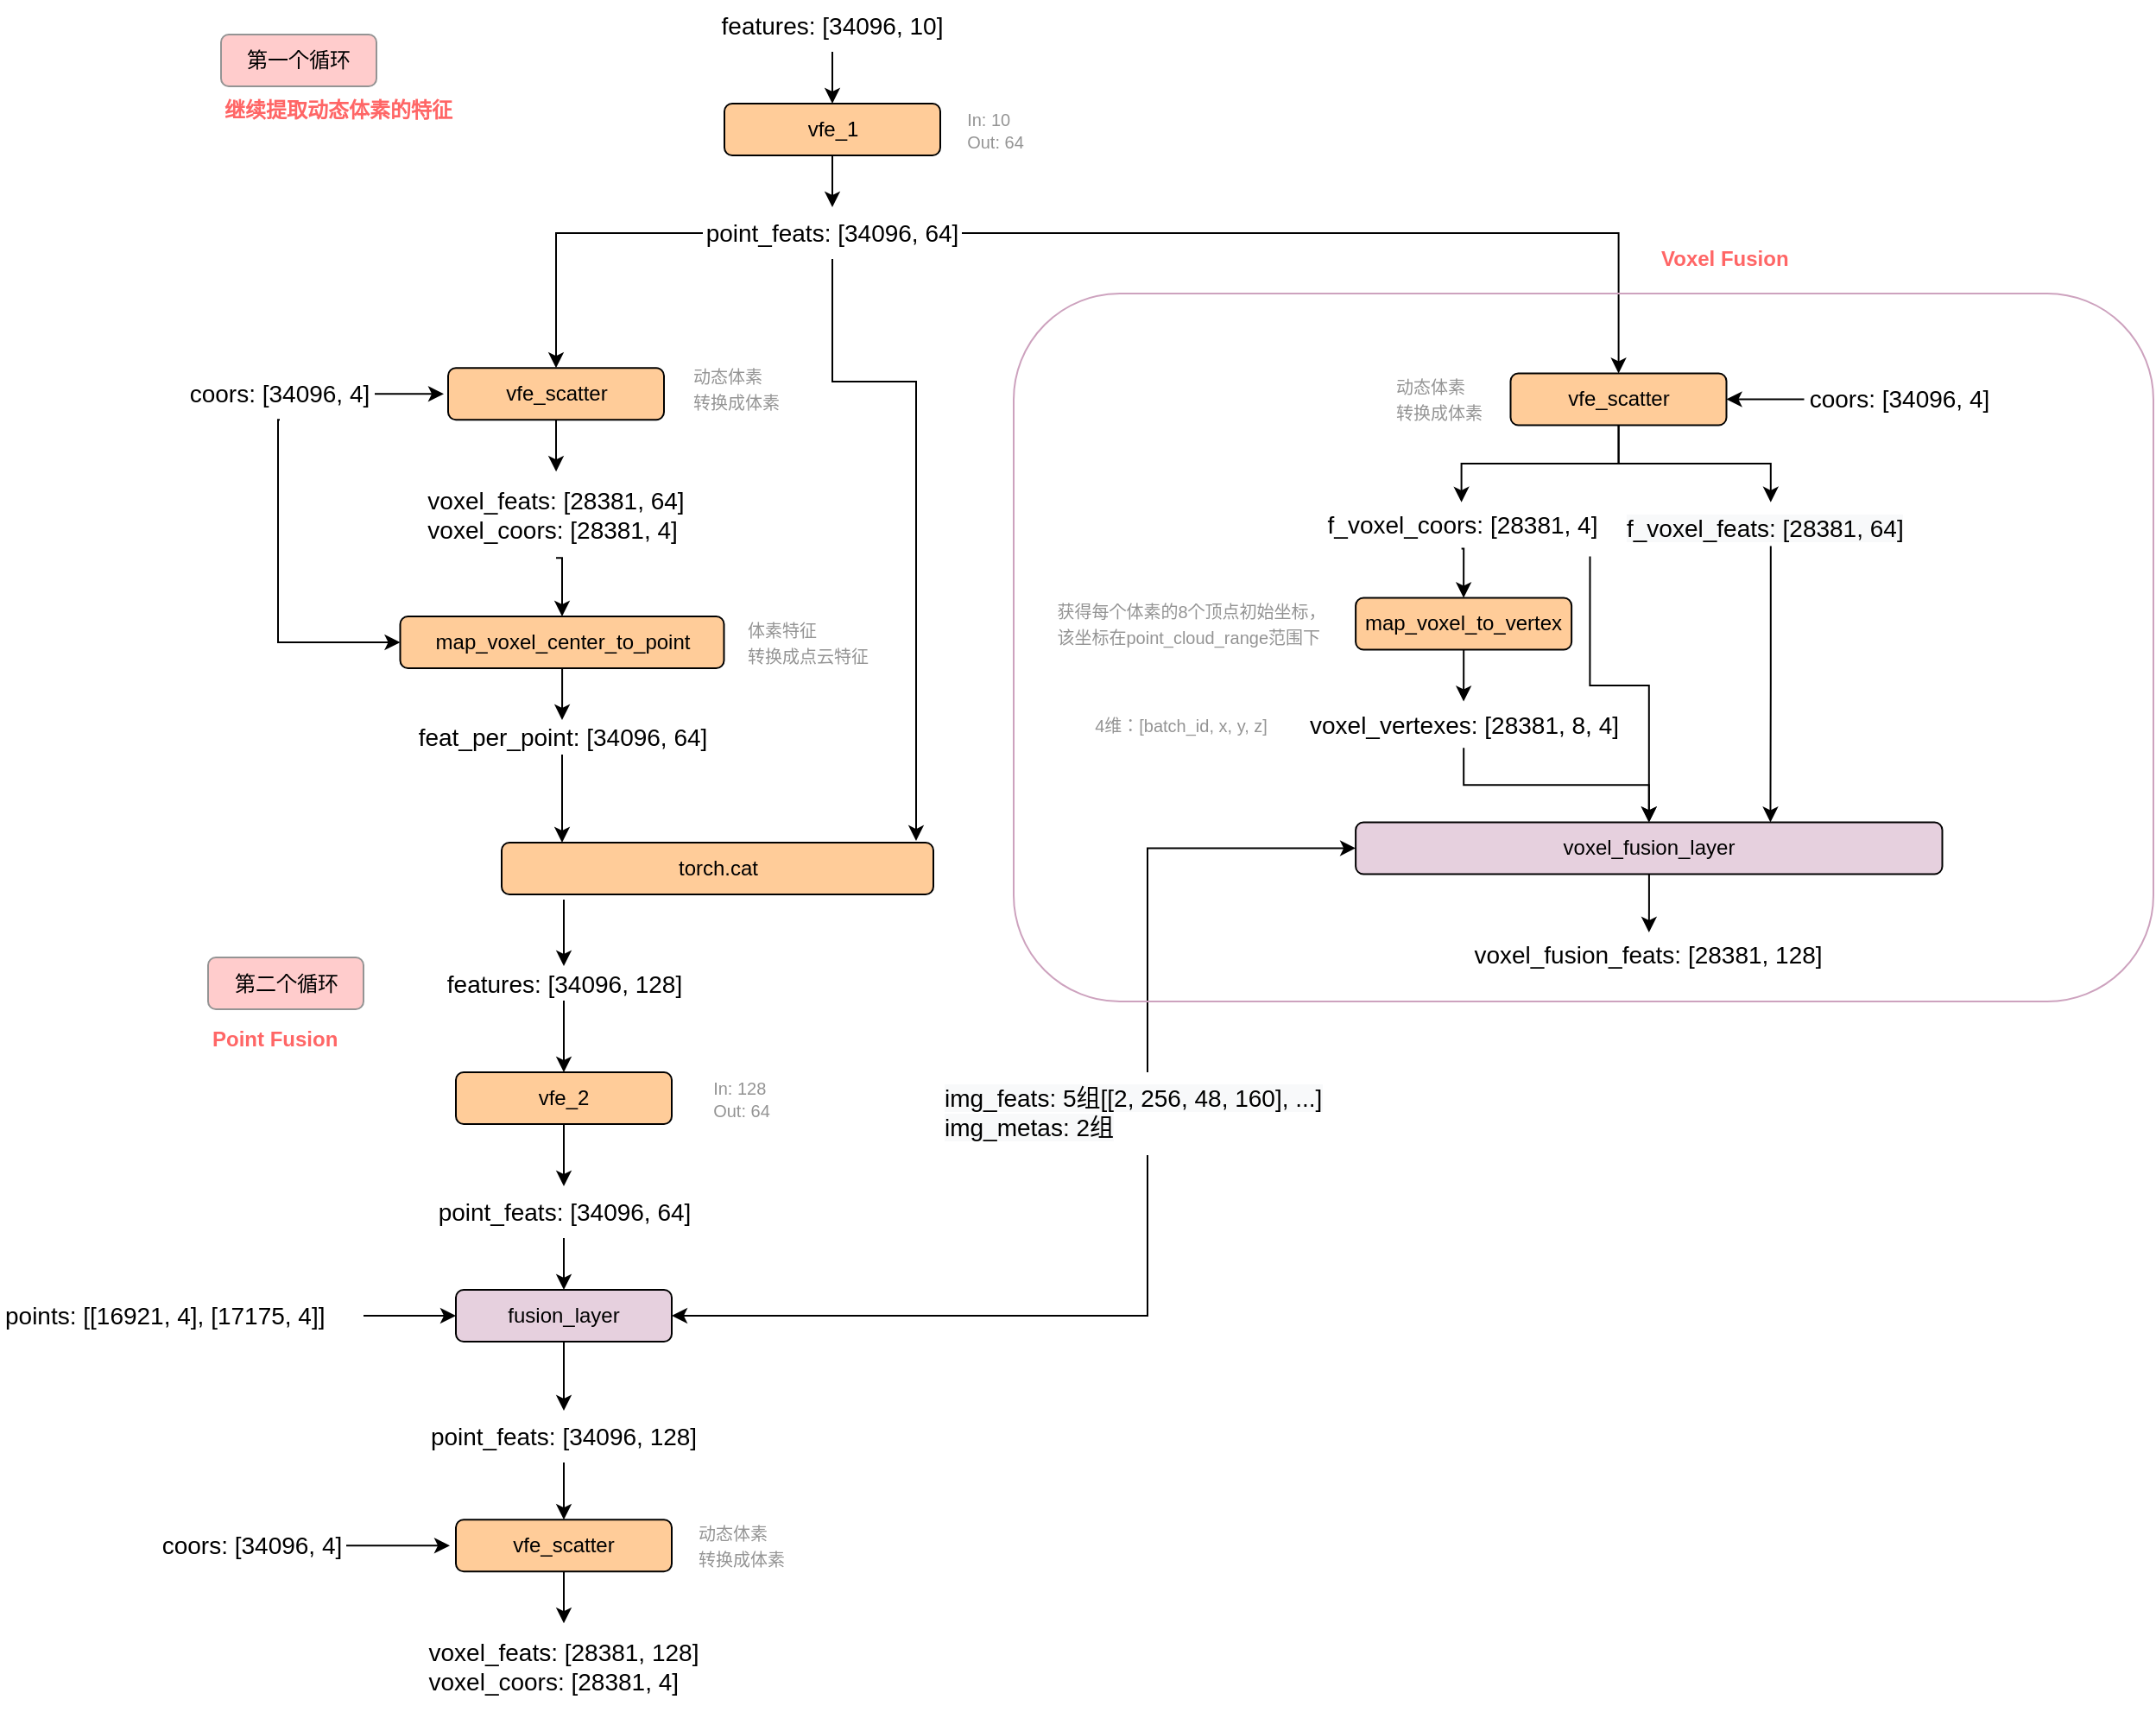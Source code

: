 <mxfile version="13.9.6" type="github">
  <diagram id="_Vdp1WSeutmWLjkR1ZQ9" name="Page-1">
    <mxGraphModel dx="2293" dy="653" grid="1" gridSize="10" guides="1" tooltips="1" connect="1" arrows="1" fold="1" page="1" pageScale="1" pageWidth="827" pageHeight="1169" math="0" shadow="0">
      <root>
        <mxCell id="0" />
        <mxCell id="1" parent="0" />
        <mxCell id="HEfAnEQ_DSQXCPcIPhqs-1" value="" style="endArrow=classic;html=1;exitX=0.5;exitY=1;exitDx=0;exitDy=0;entryX=0.5;entryY=0;entryDx=0;entryDy=0;" edge="1" parent="1" source="HEfAnEQ_DSQXCPcIPhqs-3" target="HEfAnEQ_DSQXCPcIPhqs-4">
          <mxGeometry width="50" height="50" relative="1" as="geometry">
            <mxPoint x="224.5" y="110" as="sourcePoint" />
            <mxPoint x="225" y="120" as="targetPoint" />
          </mxGeometry>
        </mxCell>
        <mxCell id="HEfAnEQ_DSQXCPcIPhqs-3" value="&lt;font style=&quot;font-size: 14px&quot;&gt;features: [34096, 10]&lt;/font&gt;" style="text;html=1;strokeColor=none;fillColor=none;align=center;verticalAlign=middle;whiteSpace=wrap;rounded=0;shadow=0;" vertex="1" parent="1">
          <mxGeometry x="150" y="40" width="150" height="30" as="geometry" />
        </mxCell>
        <mxCell id="HEfAnEQ_DSQXCPcIPhqs-10" style="edgeStyle=orthogonalEdgeStyle;rounded=0;orthogonalLoop=1;jettySize=auto;html=1;entryX=0.5;entryY=0;entryDx=0;entryDy=0;" edge="1" parent="1" source="HEfAnEQ_DSQXCPcIPhqs-4" target="HEfAnEQ_DSQXCPcIPhqs-8">
          <mxGeometry relative="1" as="geometry">
            <mxPoint x="225" y="150" as="targetPoint" />
          </mxGeometry>
        </mxCell>
        <mxCell id="HEfAnEQ_DSQXCPcIPhqs-4" value="vfe_1" style="rounded=1;whiteSpace=wrap;html=1;fillColor=#FFCC99;" vertex="1" parent="1">
          <mxGeometry x="162.5" y="100" width="125" height="30" as="geometry" />
        </mxCell>
        <mxCell id="HEfAnEQ_DSQXCPcIPhqs-12" style="edgeStyle=orthogonalEdgeStyle;rounded=0;orthogonalLoop=1;jettySize=auto;html=1;entryX=0.5;entryY=0;entryDx=0;entryDy=0;" edge="1" parent="1" source="HEfAnEQ_DSQXCPcIPhqs-8" target="HEfAnEQ_DSQXCPcIPhqs-11">
          <mxGeometry relative="1" as="geometry" />
        </mxCell>
        <mxCell id="HEfAnEQ_DSQXCPcIPhqs-20" style="edgeStyle=orthogonalEdgeStyle;rounded=0;orthogonalLoop=1;jettySize=auto;html=1;" edge="1" parent="1" source="HEfAnEQ_DSQXCPcIPhqs-8" target="HEfAnEQ_DSQXCPcIPhqs-19">
          <mxGeometry relative="1" as="geometry" />
        </mxCell>
        <mxCell id="HEfAnEQ_DSQXCPcIPhqs-8" value="&lt;font style=&quot;font-size: 14px&quot;&gt;point_feats: [34096, 64]&lt;/font&gt;" style="text;html=1;strokeColor=none;fillColor=none;align=center;verticalAlign=middle;whiteSpace=wrap;rounded=0;" vertex="1" parent="1">
          <mxGeometry x="150" y="160" width="150" height="30" as="geometry" />
        </mxCell>
        <mxCell id="HEfAnEQ_DSQXCPcIPhqs-9" value="&lt;div style=&quot;text-align: left&quot;&gt;&lt;font style=&quot;font-size: 10px&quot; color=&quot;#949494&quot;&gt;In: 10&lt;/font&gt;&lt;/div&gt;&lt;font style=&quot;font-size: 10px&quot; color=&quot;#949494&quot;&gt;&lt;div style=&quot;text-align: left&quot;&gt;Out: 64&lt;/div&gt;&lt;/font&gt;" style="text;html=1;strokeColor=none;fillColor=none;align=center;verticalAlign=middle;whiteSpace=wrap;rounded=0;" vertex="1" parent="1">
          <mxGeometry x="287.5" y="97.5" width="62.5" height="35" as="geometry" />
        </mxCell>
        <mxCell id="HEfAnEQ_DSQXCPcIPhqs-17" style="edgeStyle=orthogonalEdgeStyle;rounded=0;orthogonalLoop=1;jettySize=auto;html=1;" edge="1" parent="1" source="HEfAnEQ_DSQXCPcIPhqs-11" target="HEfAnEQ_DSQXCPcIPhqs-15">
          <mxGeometry relative="1" as="geometry" />
        </mxCell>
        <mxCell id="HEfAnEQ_DSQXCPcIPhqs-11" value="vfe_scatter" style="rounded=1;whiteSpace=wrap;html=1;fillColor=#FFCC99;" vertex="1" parent="1">
          <mxGeometry x="2.5" y="253.12" width="125" height="30" as="geometry" />
        </mxCell>
        <mxCell id="HEfAnEQ_DSQXCPcIPhqs-14" style="edgeStyle=orthogonalEdgeStyle;rounded=0;orthogonalLoop=1;jettySize=auto;html=1;" edge="1" parent="1" source="HEfAnEQ_DSQXCPcIPhqs-13">
          <mxGeometry relative="1" as="geometry">
            <mxPoint y="268.12" as="targetPoint" />
          </mxGeometry>
        </mxCell>
        <mxCell id="HEfAnEQ_DSQXCPcIPhqs-13" value="&lt;font style=&quot;font-size: 14px&quot;&gt;coors: [34096, 4]&lt;/font&gt;" style="text;html=1;strokeColor=none;fillColor=none;align=center;verticalAlign=middle;whiteSpace=wrap;rounded=0;" vertex="1" parent="1">
          <mxGeometry x="-150" y="253.12" width="110" height="30" as="geometry" />
        </mxCell>
        <mxCell id="HEfAnEQ_DSQXCPcIPhqs-15" value="&lt;div style=&quot;text-align: left&quot;&gt;&lt;span style=&quot;font-size: 14px&quot;&gt;voxel_feats: [28381, 64]&lt;/span&gt;&lt;/div&gt;&lt;font style=&quot;font-size: 14px&quot;&gt;&lt;div style=&quot;text-align: left&quot;&gt;&lt;span&gt;voxel_coors: [28381, 4]&lt;/span&gt;&lt;/div&gt;&lt;/font&gt;" style="text;html=1;strokeColor=none;fillColor=none;align=center;verticalAlign=middle;whiteSpace=wrap;rounded=0;" vertex="1" parent="1">
          <mxGeometry x="-13.75" y="313.12" width="157.5" height="50" as="geometry" />
        </mxCell>
        <mxCell id="HEfAnEQ_DSQXCPcIPhqs-18" value="&lt;div style=&quot;text-align: left&quot;&gt;&lt;span style=&quot;font-size: 10px&quot;&gt;&lt;font color=&quot;#949494&quot;&gt;动态体素&lt;/font&gt;&lt;/span&gt;&lt;/div&gt;&lt;div style=&quot;text-align: left&quot;&gt;&lt;span style=&quot;font-size: 10px&quot;&gt;&lt;font color=&quot;#949494&quot;&gt;转换成体素&lt;/font&gt;&lt;/span&gt;&lt;/div&gt;" style="text;html=1;strokeColor=none;fillColor=none;align=center;verticalAlign=middle;whiteSpace=wrap;rounded=0;" vertex="1" parent="1">
          <mxGeometry x="127.5" y="246.87" width="82.5" height="36.25" as="geometry" />
        </mxCell>
        <mxCell id="HEfAnEQ_DSQXCPcIPhqs-23" style="edgeStyle=orthogonalEdgeStyle;rounded=0;orthogonalLoop=1;jettySize=auto;html=1;entryX=0.5;entryY=0;entryDx=0;entryDy=0;" edge="1" parent="1" source="HEfAnEQ_DSQXCPcIPhqs-19" target="HEfAnEQ_DSQXCPcIPhqs-22">
          <mxGeometry relative="1" as="geometry" />
        </mxCell>
        <mxCell id="HEfAnEQ_DSQXCPcIPhqs-25" style="edgeStyle=orthogonalEdgeStyle;rounded=0;orthogonalLoop=1;jettySize=auto;html=1;" edge="1" parent="1" source="HEfAnEQ_DSQXCPcIPhqs-19" target="HEfAnEQ_DSQXCPcIPhqs-24">
          <mxGeometry relative="1" as="geometry" />
        </mxCell>
        <mxCell id="HEfAnEQ_DSQXCPcIPhqs-19" value="vfe_scatter" style="rounded=1;whiteSpace=wrap;html=1;fillColor=#FFCC99;" vertex="1" parent="1">
          <mxGeometry x="617.75" y="256.24" width="125" height="30" as="geometry" />
        </mxCell>
        <mxCell id="HEfAnEQ_DSQXCPcIPhqs-21" value="&lt;div style=&quot;text-align: left&quot;&gt;&lt;span style=&quot;font-size: 10px&quot;&gt;&lt;font color=&quot;#949494&quot;&gt;动态体素&lt;/font&gt;&lt;/span&gt;&lt;/div&gt;&lt;div style=&quot;text-align: left&quot;&gt;&lt;span style=&quot;font-size: 10px&quot;&gt;&lt;font color=&quot;#949494&quot;&gt;转换成体素&lt;/font&gt;&lt;/span&gt;&lt;/div&gt;" style="text;html=1;strokeColor=none;fillColor=none;align=center;verticalAlign=middle;whiteSpace=wrap;rounded=0;" vertex="1" parent="1">
          <mxGeometry x="535.25" y="253.12" width="82.5" height="36.25" as="geometry" />
        </mxCell>
        <mxCell id="HEfAnEQ_DSQXCPcIPhqs-28" style="edgeStyle=orthogonalEdgeStyle;rounded=0;orthogonalLoop=1;jettySize=auto;html=1;exitX=0.5;exitY=1;exitDx=0;exitDy=0;entryX=0.5;entryY=0;entryDx=0;entryDy=0;" edge="1" parent="1" source="HEfAnEQ_DSQXCPcIPhqs-22" target="HEfAnEQ_DSQXCPcIPhqs-26">
          <mxGeometry relative="1" as="geometry" />
        </mxCell>
        <mxCell id="HEfAnEQ_DSQXCPcIPhqs-22" value="&lt;div style=&quot;text-align: left&quot;&gt;&lt;span style=&quot;font-size: 14px&quot;&gt;f_voxel_coors: [28381, 4]&lt;/span&gt;&lt;br&gt;&lt;/div&gt;" style="text;html=1;strokeColor=none;fillColor=none;align=center;verticalAlign=middle;whiteSpace=wrap;rounded=0;" vertex="1" parent="1">
          <mxGeometry x="496.5" y="330.92" width="185.62" height="26.88" as="geometry" />
        </mxCell>
        <mxCell id="HEfAnEQ_DSQXCPcIPhqs-41" style="edgeStyle=orthogonalEdgeStyle;rounded=0;orthogonalLoop=1;jettySize=auto;html=1;entryX=0.707;entryY=0;entryDx=0;entryDy=0;entryPerimeter=0;" edge="1" parent="1" source="HEfAnEQ_DSQXCPcIPhqs-24" target="HEfAnEQ_DSQXCPcIPhqs-35">
          <mxGeometry relative="1" as="geometry" />
        </mxCell>
        <mxCell id="HEfAnEQ_DSQXCPcIPhqs-42" style="edgeStyle=orthogonalEdgeStyle;rounded=0;orthogonalLoop=1;jettySize=auto;html=1;exitX=0.901;exitY=1.165;exitDx=0;exitDy=0;entryX=0.5;entryY=0;entryDx=0;entryDy=0;exitPerimeter=0;" edge="1" parent="1" source="HEfAnEQ_DSQXCPcIPhqs-22" target="HEfAnEQ_DSQXCPcIPhqs-35">
          <mxGeometry relative="1" as="geometry" />
        </mxCell>
        <mxCell id="HEfAnEQ_DSQXCPcIPhqs-24" value="&lt;meta charset=&quot;utf-8&quot;&gt;&lt;span style=&quot;color: rgb(0, 0, 0); font-family: helvetica; font-size: 14px; font-style: normal; font-weight: 400; letter-spacing: normal; text-align: left; text-indent: 0px; text-transform: none; word-spacing: 0px; background-color: rgb(248, 249, 250); display: inline; float: none;&quot;&gt;f_voxel_feats: [28381, 64]&lt;/span&gt;" style="text;whiteSpace=wrap;html=1;" vertex="1" parent="1">
          <mxGeometry x="683.37" y="330.92" width="170" height="25.32" as="geometry" />
        </mxCell>
        <mxCell id="HEfAnEQ_DSQXCPcIPhqs-32" style="edgeStyle=orthogonalEdgeStyle;rounded=0;orthogonalLoop=1;jettySize=auto;html=1;entryX=0.5;entryY=0;entryDx=0;entryDy=0;" edge="1" parent="1" source="HEfAnEQ_DSQXCPcIPhqs-26" target="HEfAnEQ_DSQXCPcIPhqs-31">
          <mxGeometry relative="1" as="geometry" />
        </mxCell>
        <mxCell id="HEfAnEQ_DSQXCPcIPhqs-26" value="map_voxel_to_vertex" style="rounded=1;whiteSpace=wrap;html=1;fillColor=#FFCC99;" vertex="1" parent="1">
          <mxGeometry x="528.06" y="386.24" width="125" height="30" as="geometry" />
        </mxCell>
        <mxCell id="HEfAnEQ_DSQXCPcIPhqs-30" style="edgeStyle=orthogonalEdgeStyle;rounded=0;orthogonalLoop=1;jettySize=auto;html=1;entryX=1;entryY=0.5;entryDx=0;entryDy=0;" edge="1" parent="1" source="HEfAnEQ_DSQXCPcIPhqs-29" target="HEfAnEQ_DSQXCPcIPhqs-19">
          <mxGeometry relative="1" as="geometry" />
        </mxCell>
        <mxCell id="HEfAnEQ_DSQXCPcIPhqs-29" value="&lt;font style=&quot;font-size: 14px&quot;&gt;coors: [34096, 4]&lt;/font&gt;" style="text;html=1;strokeColor=none;fillColor=none;align=center;verticalAlign=middle;whiteSpace=wrap;rounded=0;" vertex="1" parent="1">
          <mxGeometry x="787.75" y="256.24" width="110" height="30" as="geometry" />
        </mxCell>
        <mxCell id="HEfAnEQ_DSQXCPcIPhqs-36" style="edgeStyle=orthogonalEdgeStyle;rounded=0;orthogonalLoop=1;jettySize=auto;html=1;entryX=0.5;entryY=0;entryDx=0;entryDy=0;" edge="1" parent="1" source="HEfAnEQ_DSQXCPcIPhqs-31" target="HEfAnEQ_DSQXCPcIPhqs-35">
          <mxGeometry relative="1" as="geometry" />
        </mxCell>
        <mxCell id="HEfAnEQ_DSQXCPcIPhqs-31" value="&lt;div style=&quot;text-align: left&quot;&gt;&lt;span style=&quot;font-size: 14px&quot;&gt;voxel_vertexes: [28381, 8, 4]&lt;/span&gt;&lt;br&gt;&lt;/div&gt;" style="text;html=1;strokeColor=none;fillColor=none;align=center;verticalAlign=middle;whiteSpace=wrap;rounded=0;" vertex="1" parent="1">
          <mxGeometry x="497.75" y="446.24" width="185.62" height="26.88" as="geometry" />
        </mxCell>
        <mxCell id="HEfAnEQ_DSQXCPcIPhqs-33" value="&lt;div style=&quot;text-align: left&quot;&gt;&lt;span style=&quot;font-size: 10px&quot;&gt;&lt;font color=&quot;#949494&quot;&gt;获得每个体素的8个顶点初始坐标，&lt;/font&gt;&lt;/span&gt;&lt;/div&gt;&lt;div style=&quot;text-align: left&quot;&gt;&lt;span style=&quot;font-size: 10px&quot;&gt;&lt;font color=&quot;#949494&quot;&gt;该坐标在point_cloud_range范围下&lt;/font&gt;&lt;/span&gt;&lt;/div&gt;" style="text;html=1;strokeColor=none;fillColor=none;align=center;verticalAlign=middle;whiteSpace=wrap;rounded=0;" vertex="1" parent="1">
          <mxGeometry x="320" y="383.12" width="226.25" height="36.25" as="geometry" />
        </mxCell>
        <mxCell id="HEfAnEQ_DSQXCPcIPhqs-34" value="&lt;div style=&quot;text-align: left&quot;&gt;&lt;span style=&quot;font-size: 10px&quot;&gt;&lt;font color=&quot;#949494&quot;&gt;4维：[batch_id, x, y, z]&lt;/font&gt;&lt;/span&gt;&lt;/div&gt;" style="text;html=1;strokeColor=none;fillColor=none;align=center;verticalAlign=middle;whiteSpace=wrap;rounded=0;" vertex="1" parent="1">
          <mxGeometry x="356.5" y="446.88" width="140" height="26.24" as="geometry" />
        </mxCell>
        <mxCell id="HEfAnEQ_DSQXCPcIPhqs-47" style="edgeStyle=orthogonalEdgeStyle;rounded=0;orthogonalLoop=1;jettySize=auto;html=1;entryX=0.5;entryY=0;entryDx=0;entryDy=0;" edge="1" parent="1" source="HEfAnEQ_DSQXCPcIPhqs-35" target="HEfAnEQ_DSQXCPcIPhqs-44">
          <mxGeometry relative="1" as="geometry" />
        </mxCell>
        <mxCell id="HEfAnEQ_DSQXCPcIPhqs-35" value="voxel_fusion_layer" style="rounded=1;whiteSpace=wrap;html=1;fillColor=#E6D0DE;" vertex="1" parent="1">
          <mxGeometry x="528.06" y="516.24" width="339.69" height="30" as="geometry" />
        </mxCell>
        <mxCell id="HEfAnEQ_DSQXCPcIPhqs-44" value="&lt;div style=&quot;text-align: left&quot;&gt;&lt;span style=&quot;font-size: 14px&quot;&gt;voxel_fusion_feats: [28381, 128]&lt;/span&gt;&lt;br&gt;&lt;/div&gt;" style="text;html=1;strokeColor=none;fillColor=none;align=center;verticalAlign=middle;whiteSpace=wrap;rounded=0;" vertex="1" parent="1">
          <mxGeometry x="552.2" y="580" width="291.41" height="26.88" as="geometry" />
        </mxCell>
        <mxCell id="HEfAnEQ_DSQXCPcIPhqs-112" style="edgeStyle=orthogonalEdgeStyle;rounded=0;orthogonalLoop=1;jettySize=auto;html=1;entryX=0.96;entryY=-0.033;entryDx=0;entryDy=0;entryPerimeter=0;exitX=0.5;exitY=1;exitDx=0;exitDy=0;" edge="1" parent="1" target="HEfAnEQ_DSQXCPcIPhqs-121" source="HEfAnEQ_DSQXCPcIPhqs-8">
          <mxGeometry relative="1" as="geometry">
            <Array as="points">
              <mxPoint x="225" y="261" />
              <mxPoint x="274" y="261" />
            </Array>
            <mxPoint x="143.5" y="212" as="sourcePoint" />
          </mxGeometry>
        </mxCell>
        <mxCell id="HEfAnEQ_DSQXCPcIPhqs-113" style="edgeStyle=orthogonalEdgeStyle;rounded=0;orthogonalLoop=1;jettySize=auto;html=1;entryX=0;entryY=0.5;entryDx=0;entryDy=0;exitX=0.5;exitY=1;exitDx=0;exitDy=0;" edge="1" parent="1" target="HEfAnEQ_DSQXCPcIPhqs-116" source="HEfAnEQ_DSQXCPcIPhqs-13">
          <mxGeometry relative="1" as="geometry">
            <Array as="points">
              <mxPoint x="-96" y="283" />
              <mxPoint x="-96" y="412" />
            </Array>
            <mxPoint x="-96.5" y="290.12" as="sourcePoint" />
          </mxGeometry>
        </mxCell>
        <mxCell id="HEfAnEQ_DSQXCPcIPhqs-114" style="edgeStyle=orthogonalEdgeStyle;rounded=0;orthogonalLoop=1;jettySize=auto;html=1;entryX=0.5;entryY=0;entryDx=0;entryDy=0;exitX=0.5;exitY=1;exitDx=0;exitDy=0;" edge="1" parent="1" target="HEfAnEQ_DSQXCPcIPhqs-116" source="HEfAnEQ_DSQXCPcIPhqs-15">
          <mxGeometry relative="1" as="geometry">
            <mxPoint x="68.6" y="370.12" as="sourcePoint" />
          </mxGeometry>
        </mxCell>
        <mxCell id="HEfAnEQ_DSQXCPcIPhqs-115" style="edgeStyle=orthogonalEdgeStyle;rounded=0;orthogonalLoop=1;jettySize=auto;html=1;" edge="1" parent="1" source="HEfAnEQ_DSQXCPcIPhqs-116" target="HEfAnEQ_DSQXCPcIPhqs-119">
          <mxGeometry relative="1" as="geometry" />
        </mxCell>
        <mxCell id="HEfAnEQ_DSQXCPcIPhqs-116" value="map_voxel_center_to_point" style="rounded=1;whiteSpace=wrap;html=1;fillColor=#FFCC99;" vertex="1" parent="1">
          <mxGeometry x="-25.25" y="397" width="187.5" height="30" as="geometry" />
        </mxCell>
        <mxCell id="HEfAnEQ_DSQXCPcIPhqs-117" value="&lt;font color=&quot;#949494&quot;&gt;&lt;span style=&quot;font-size: 10px&quot;&gt;体素特征&lt;br&gt;转换成点云特征&lt;/span&gt;&lt;/font&gt;" style="text;html=1;strokeColor=none;fillColor=none;align=left;verticalAlign=middle;whiteSpace=wrap;rounded=0;" vertex="1" parent="1">
          <mxGeometry x="173.5" y="395.44" width="91.25" height="33.12" as="geometry" />
        </mxCell>
        <mxCell id="HEfAnEQ_DSQXCPcIPhqs-118" style="edgeStyle=orthogonalEdgeStyle;rounded=0;orthogonalLoop=1;jettySize=auto;html=1;entryX=0.14;entryY=0;entryDx=0;entryDy=0;entryPerimeter=0;" edge="1" parent="1" source="HEfAnEQ_DSQXCPcIPhqs-119" target="HEfAnEQ_DSQXCPcIPhqs-121">
          <mxGeometry relative="1" as="geometry" />
        </mxCell>
        <mxCell id="HEfAnEQ_DSQXCPcIPhqs-119" value="&lt;div style=&quot;text-align: left&quot;&gt;&lt;span style=&quot;font-size: 14px&quot;&gt;feat_per_point: [34096, 64]&lt;/span&gt;&lt;/div&gt;" style="text;html=1;strokeColor=none;fillColor=none;align=center;verticalAlign=middle;whiteSpace=wrap;rounded=0;" vertex="1" parent="1">
          <mxGeometry x="-21.5" y="457" width="180" height="20" as="geometry" />
        </mxCell>
        <mxCell id="HEfAnEQ_DSQXCPcIPhqs-120" style="edgeStyle=orthogonalEdgeStyle;rounded=0;orthogonalLoop=1;jettySize=auto;html=1;entryX=0.5;entryY=0;entryDx=0;entryDy=0;exitX=0.144;exitY=1.1;exitDx=0;exitDy=0;exitPerimeter=0;" edge="1" parent="1" source="HEfAnEQ_DSQXCPcIPhqs-121" target="HEfAnEQ_DSQXCPcIPhqs-123">
          <mxGeometry relative="1" as="geometry" />
        </mxCell>
        <mxCell id="HEfAnEQ_DSQXCPcIPhqs-121" value="torch.cat" style="rounded=1;whiteSpace=wrap;html=1;fillColor=#FFCC99;" vertex="1" parent="1">
          <mxGeometry x="33.5" y="528" width="250" height="30" as="geometry" />
        </mxCell>
        <mxCell id="HEfAnEQ_DSQXCPcIPhqs-122" style="edgeStyle=orthogonalEdgeStyle;rounded=0;orthogonalLoop=1;jettySize=auto;html=1;entryX=0.5;entryY=0;entryDx=0;entryDy=0;" edge="1" parent="1" source="HEfAnEQ_DSQXCPcIPhqs-123" target="HEfAnEQ_DSQXCPcIPhqs-125">
          <mxGeometry relative="1" as="geometry" />
        </mxCell>
        <mxCell id="HEfAnEQ_DSQXCPcIPhqs-123" value="&lt;div style=&quot;text-align: left&quot;&gt;&lt;span style=&quot;font-size: 14px&quot;&gt;features: [34096, 128]&lt;/span&gt;&lt;/div&gt;" style="text;html=1;strokeColor=none;fillColor=none;align=center;verticalAlign=middle;whiteSpace=wrap;rounded=0;" vertex="1" parent="1">
          <mxGeometry x="-20.5" y="599.5" width="180" height="20" as="geometry" />
        </mxCell>
        <mxCell id="HEfAnEQ_DSQXCPcIPhqs-124" style="edgeStyle=orthogonalEdgeStyle;rounded=0;orthogonalLoop=1;jettySize=auto;html=1;" edge="1" parent="1" source="HEfAnEQ_DSQXCPcIPhqs-125" target="HEfAnEQ_DSQXCPcIPhqs-128">
          <mxGeometry relative="1" as="geometry" />
        </mxCell>
        <mxCell id="HEfAnEQ_DSQXCPcIPhqs-125" value="vfe_2" style="rounded=1;whiteSpace=wrap;html=1;fillColor=#FFCC99;" vertex="1" parent="1">
          <mxGeometry x="7" y="661" width="125" height="30" as="geometry" />
        </mxCell>
        <mxCell id="HEfAnEQ_DSQXCPcIPhqs-126" value="&lt;div style=&quot;text-align: left&quot;&gt;&lt;font style=&quot;font-size: 10px&quot; color=&quot;#949494&quot;&gt;In: 128&lt;/font&gt;&lt;/div&gt;&lt;font style=&quot;font-size: 10px&quot; color=&quot;#949494&quot;&gt;&lt;div style=&quot;text-align: left&quot;&gt;Out: 64&lt;/div&gt;&lt;/font&gt;" style="text;html=1;strokeColor=none;fillColor=none;align=center;verticalAlign=middle;whiteSpace=wrap;rounded=0;" vertex="1" parent="1">
          <mxGeometry x="141" y="658.5" width="62.5" height="35" as="geometry" />
        </mxCell>
        <mxCell id="HEfAnEQ_DSQXCPcIPhqs-127" style="edgeStyle=orthogonalEdgeStyle;rounded=0;orthogonalLoop=1;jettySize=auto;html=1;entryX=0.5;entryY=0;entryDx=0;entryDy=0;" edge="1" parent="1" source="HEfAnEQ_DSQXCPcIPhqs-128" target="HEfAnEQ_DSQXCPcIPhqs-131">
          <mxGeometry relative="1" as="geometry" />
        </mxCell>
        <mxCell id="HEfAnEQ_DSQXCPcIPhqs-128" value="&lt;font style=&quot;font-size: 14px&quot;&gt;point_feats: [34096, 64]&lt;/font&gt;" style="text;html=1;strokeColor=none;fillColor=none;align=center;verticalAlign=middle;whiteSpace=wrap;rounded=0;" vertex="1" parent="1">
          <mxGeometry x="-5.5" y="727" width="150" height="30" as="geometry" />
        </mxCell>
        <mxCell id="HEfAnEQ_DSQXCPcIPhqs-129" value="第二个循环" style="rounded=1;whiteSpace=wrap;html=1;strokeColor=#949494;fillColor=#FFCCCC;" vertex="1" parent="1">
          <mxGeometry x="-136.5" y="594.5" width="90" height="30" as="geometry" />
        </mxCell>
        <mxCell id="HEfAnEQ_DSQXCPcIPhqs-130" style="edgeStyle=orthogonalEdgeStyle;rounded=0;orthogonalLoop=1;jettySize=auto;html=1;" edge="1" parent="1" source="HEfAnEQ_DSQXCPcIPhqs-131" target="HEfAnEQ_DSQXCPcIPhqs-136">
          <mxGeometry relative="1" as="geometry" />
        </mxCell>
        <mxCell id="HEfAnEQ_DSQXCPcIPhqs-131" value="fusion_layer" style="rounded=1;whiteSpace=wrap;html=1;fillColor=#E6D0DE;" vertex="1" parent="1">
          <mxGeometry x="7" y="787" width="125" height="30" as="geometry" />
        </mxCell>
        <mxCell id="HEfAnEQ_DSQXCPcIPhqs-145" style="edgeStyle=orthogonalEdgeStyle;rounded=0;orthogonalLoop=1;jettySize=auto;html=1;entryX=0;entryY=0.5;entryDx=0;entryDy=0;" edge="1" parent="1" source="HEfAnEQ_DSQXCPcIPhqs-132" target="HEfAnEQ_DSQXCPcIPhqs-131">
          <mxGeometry relative="1" as="geometry" />
        </mxCell>
        <mxCell id="HEfAnEQ_DSQXCPcIPhqs-132" value="&lt;div&gt;&lt;span style=&quot;font-size: 14px&quot;&gt;points: [[16921, 4], [17175, 4]]&lt;/span&gt;&lt;/div&gt;" style="text;html=1;strokeColor=none;fillColor=none;align=left;verticalAlign=middle;whiteSpace=wrap;rounded=0;" vertex="1" parent="1">
          <mxGeometry x="-256.5" y="783.5" width="210" height="37" as="geometry" />
        </mxCell>
        <mxCell id="HEfAnEQ_DSQXCPcIPhqs-146" style="edgeStyle=orthogonalEdgeStyle;rounded=0;orthogonalLoop=1;jettySize=auto;html=1;entryX=1;entryY=0.5;entryDx=0;entryDy=0;exitX=0.5;exitY=1;exitDx=0;exitDy=0;" edge="1" parent="1" source="HEfAnEQ_DSQXCPcIPhqs-134" target="HEfAnEQ_DSQXCPcIPhqs-131">
          <mxGeometry relative="1" as="geometry" />
        </mxCell>
        <mxCell id="HEfAnEQ_DSQXCPcIPhqs-148" style="edgeStyle=orthogonalEdgeStyle;rounded=0;orthogonalLoop=1;jettySize=auto;html=1;entryX=0;entryY=0.5;entryDx=0;entryDy=0;exitX=0.5;exitY=0;exitDx=0;exitDy=0;" edge="1" parent="1" source="HEfAnEQ_DSQXCPcIPhqs-134" target="HEfAnEQ_DSQXCPcIPhqs-35">
          <mxGeometry relative="1" as="geometry" />
        </mxCell>
        <mxCell id="HEfAnEQ_DSQXCPcIPhqs-134" value="&lt;span style=&quot;color: rgb(0 , 0 , 0) ; font-family: &amp;#34;helvetica&amp;#34; ; font-size: 14px ; font-style: normal ; font-weight: 400 ; letter-spacing: normal ; text-align: left ; text-indent: 0px ; text-transform: none ; word-spacing: 0px ; background-color: rgb(248 , 249 , 250) ; display: inline ; float: none&quot;&gt;img_feats: 5组[[2, 256, 48, 160], ...]&lt;br&gt;&lt;span style=&quot;font-family: &amp;#34;helvetica&amp;#34; ; text-align: right&quot;&gt;img_metas: 2组&lt;/span&gt;&lt;br&gt;&lt;/span&gt;" style="text;whiteSpace=wrap;html=1;" vertex="1" parent="1">
          <mxGeometry x="287.5" y="661" width="240" height="48" as="geometry" />
        </mxCell>
        <mxCell id="HEfAnEQ_DSQXCPcIPhqs-135" style="edgeStyle=orthogonalEdgeStyle;rounded=0;orthogonalLoop=1;jettySize=auto;html=1;" edge="1" parent="1" source="HEfAnEQ_DSQXCPcIPhqs-136" target="HEfAnEQ_DSQXCPcIPhqs-138">
          <mxGeometry relative="1" as="geometry" />
        </mxCell>
        <mxCell id="HEfAnEQ_DSQXCPcIPhqs-136" value="&lt;font style=&quot;font-size: 14px&quot;&gt;point_feats: [34096, 128]&lt;/font&gt;" style="text;html=1;strokeColor=none;fillColor=none;align=center;verticalAlign=middle;whiteSpace=wrap;rounded=0;" vertex="1" parent="1">
          <mxGeometry x="-20" y="857" width="179" height="30" as="geometry" />
        </mxCell>
        <mxCell id="HEfAnEQ_DSQXCPcIPhqs-137" style="edgeStyle=orthogonalEdgeStyle;rounded=0;orthogonalLoop=1;jettySize=auto;html=1;" edge="1" parent="1" source="HEfAnEQ_DSQXCPcIPhqs-138" target="HEfAnEQ_DSQXCPcIPhqs-141">
          <mxGeometry relative="1" as="geometry" />
        </mxCell>
        <mxCell id="HEfAnEQ_DSQXCPcIPhqs-138" value="vfe_scatter" style="rounded=1;whiteSpace=wrap;html=1;fillColor=#FFCC99;" vertex="1" parent="1">
          <mxGeometry x="7" y="920.12" width="125" height="30" as="geometry" />
        </mxCell>
        <mxCell id="HEfAnEQ_DSQXCPcIPhqs-139" style="edgeStyle=orthogonalEdgeStyle;rounded=0;orthogonalLoop=1;jettySize=auto;html=1;" edge="1" parent="1" source="HEfAnEQ_DSQXCPcIPhqs-140">
          <mxGeometry relative="1" as="geometry">
            <mxPoint x="3.5" y="935.12" as="targetPoint" />
          </mxGeometry>
        </mxCell>
        <mxCell id="HEfAnEQ_DSQXCPcIPhqs-140" value="&lt;font style=&quot;font-size: 14px&quot;&gt;coors: [34096, 4]&lt;/font&gt;" style="text;html=1;strokeColor=none;fillColor=none;align=center;verticalAlign=middle;whiteSpace=wrap;rounded=0;" vertex="1" parent="1">
          <mxGeometry x="-166.5" y="920.12" width="110" height="30" as="geometry" />
        </mxCell>
        <mxCell id="HEfAnEQ_DSQXCPcIPhqs-141" value="&lt;div style=&quot;text-align: left&quot;&gt;&lt;span style=&quot;font-size: 14px&quot;&gt;voxel_feats: [28381, 128]&lt;/span&gt;&lt;/div&gt;&lt;font style=&quot;font-size: 14px&quot;&gt;&lt;div style=&quot;text-align: left&quot;&gt;&lt;span&gt;voxel_coors: [28381, 4]&lt;/span&gt;&lt;/div&gt;&lt;/font&gt;" style="text;html=1;strokeColor=none;fillColor=none;align=center;verticalAlign=middle;whiteSpace=wrap;rounded=0;" vertex="1" parent="1">
          <mxGeometry x="-16.87" y="980.12" width="172.75" height="50" as="geometry" />
        </mxCell>
        <mxCell id="HEfAnEQ_DSQXCPcIPhqs-142" value="&lt;div style=&quot;text-align: left&quot;&gt;&lt;span style=&quot;font-size: 10px&quot;&gt;&lt;font color=&quot;#949494&quot;&gt;动态体素&lt;/font&gt;&lt;/span&gt;&lt;/div&gt;&lt;div style=&quot;text-align: left&quot;&gt;&lt;span style=&quot;font-size: 10px&quot;&gt;&lt;font color=&quot;#949494&quot;&gt;转换成体素&lt;/font&gt;&lt;/span&gt;&lt;/div&gt;" style="text;html=1;strokeColor=none;fillColor=none;align=center;verticalAlign=middle;whiteSpace=wrap;rounded=0;" vertex="1" parent="1">
          <mxGeometry x="131" y="917" width="82.5" height="36.25" as="geometry" />
        </mxCell>
        <mxCell id="HEfAnEQ_DSQXCPcIPhqs-143" value="&lt;b&gt;&lt;font color=&quot;#ff6666&quot;&gt;Point Fusion&lt;/font&gt;&lt;/b&gt;" style="text;html=1;strokeColor=none;fillColor=none;align=left;verticalAlign=middle;whiteSpace=wrap;rounded=0;" vertex="1" parent="1">
          <mxGeometry x="-136.5" y="632" width="150" height="20" as="geometry" />
        </mxCell>
        <mxCell id="HEfAnEQ_DSQXCPcIPhqs-151" value="第一个循环" style="rounded=1;whiteSpace=wrap;html=1;strokeColor=#949494;fillColor=#FFCCCC;" vertex="1" parent="1">
          <mxGeometry x="-129" y="60" width="90" height="30" as="geometry" />
        </mxCell>
        <mxCell id="HEfAnEQ_DSQXCPcIPhqs-152" value="&lt;b&gt;&lt;font color=&quot;#ff6666&quot;&gt;继续提取动态体素的特征&lt;/font&gt;&lt;/b&gt;" style="text;html=1;strokeColor=none;fillColor=none;align=center;verticalAlign=middle;whiteSpace=wrap;rounded=0;" vertex="1" parent="1">
          <mxGeometry x="-136.5" y="93.75" width="150" height="20" as="geometry" />
        </mxCell>
        <mxCell id="HEfAnEQ_DSQXCPcIPhqs-153" value="" style="rounded=1;whiteSpace=wrap;html=1;shadow=0;strokeColor=#CDA2BE;fillColor=none;" vertex="1" parent="1">
          <mxGeometry x="330" y="210" width="660" height="410" as="geometry" />
        </mxCell>
        <mxCell id="HEfAnEQ_DSQXCPcIPhqs-154" value="&lt;b&gt;&lt;font color=&quot;#ff6666&quot;&gt;Voxel Fusion&lt;/font&gt;&lt;/b&gt;" style="text;html=1;strokeColor=none;fillColor=none;align=left;verticalAlign=middle;whiteSpace=wrap;rounded=0;" vertex="1" parent="1">
          <mxGeometry x="703.37" y="180" width="150" height="20" as="geometry" />
        </mxCell>
      </root>
    </mxGraphModel>
  </diagram>
</mxfile>
